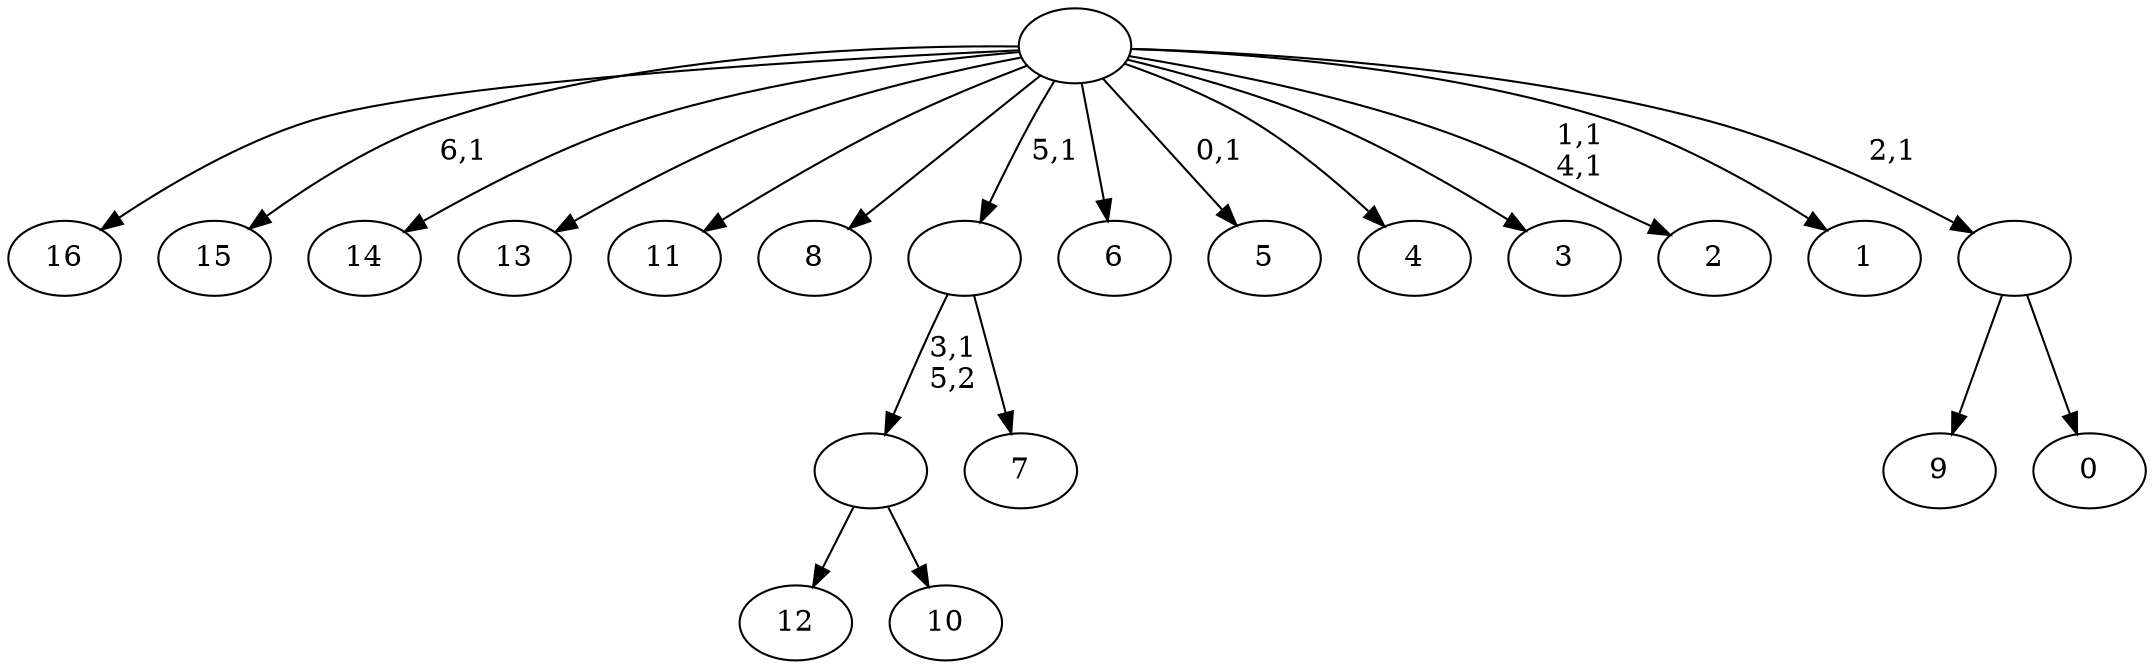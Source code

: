 digraph T {
	24 [label="16"]
	23 [label="15"]
	21 [label="14"]
	20 [label="13"]
	19 [label="12"]
	18 [label="11"]
	17 [label="10"]
	16 [label=""]
	15 [label="9"]
	14 [label="8"]
	13 [label="7"]
	12 [label=""]
	11 [label="6"]
	10 [label="5"]
	8 [label="4"]
	7 [label="3"]
	6 [label="2"]
	3 [label="1"]
	2 [label="0"]
	1 [label=""]
	0 [label=""]
	16 -> 19 [label=""]
	16 -> 17 [label=""]
	12 -> 16 [label="3,1\n5,2"]
	12 -> 13 [label=""]
	1 -> 15 [label=""]
	1 -> 2 [label=""]
	0 -> 6 [label="1,1\n4,1"]
	0 -> 10 [label="0,1"]
	0 -> 23 [label="6,1"]
	0 -> 24 [label=""]
	0 -> 21 [label=""]
	0 -> 20 [label=""]
	0 -> 18 [label=""]
	0 -> 14 [label=""]
	0 -> 12 [label="5,1"]
	0 -> 11 [label=""]
	0 -> 8 [label=""]
	0 -> 7 [label=""]
	0 -> 3 [label=""]
	0 -> 1 [label="2,1"]
}
